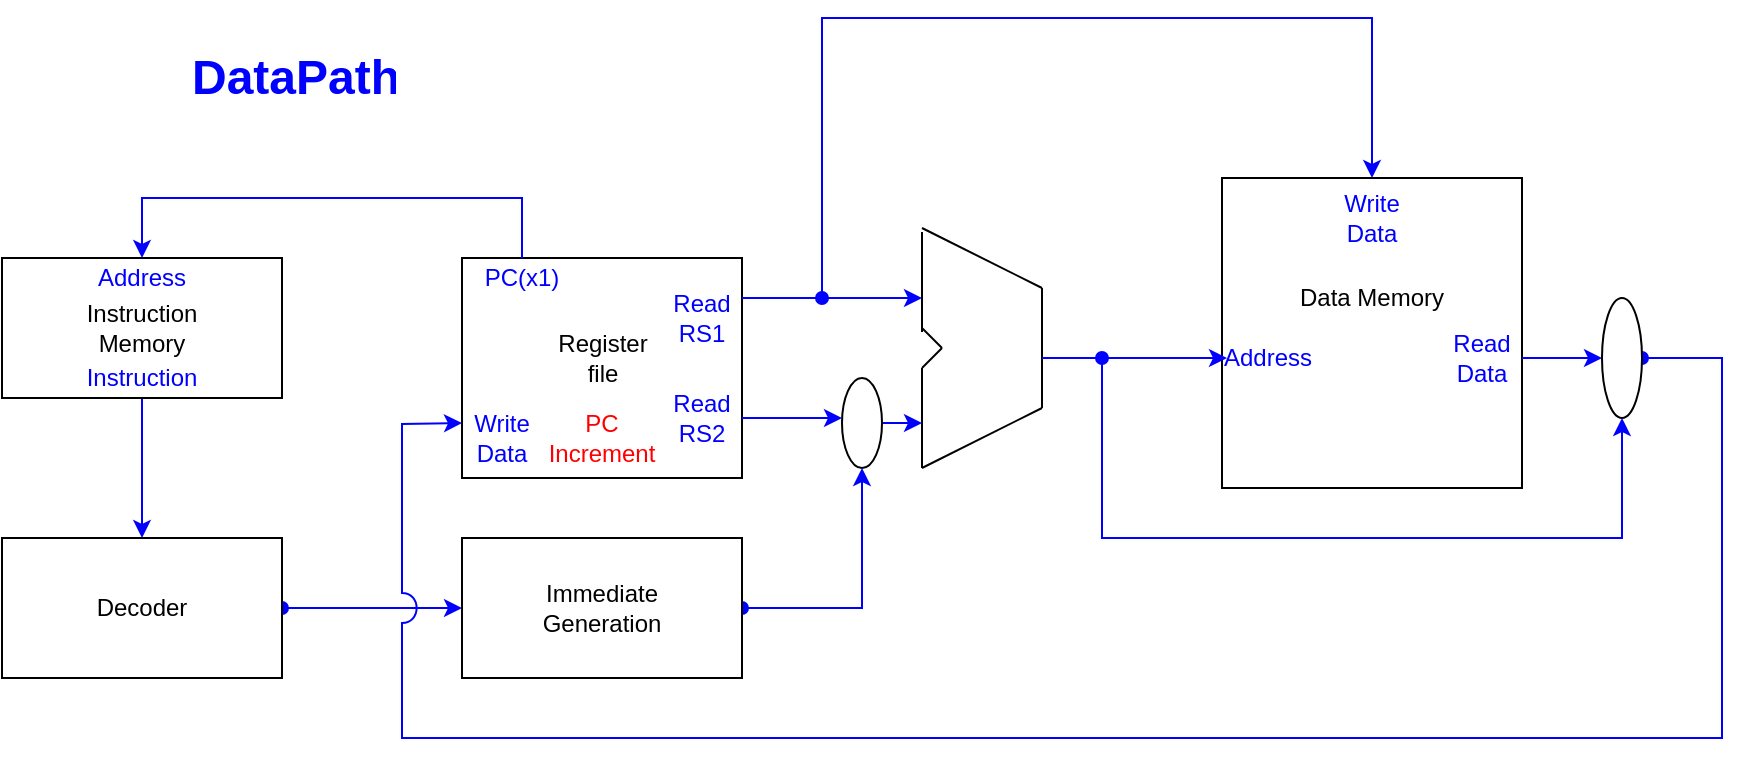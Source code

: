 <mxfile version="15.1.4" type="github" pages="2">
  <diagram id="IInxRaPjDB1M5F9Ouohi" name="DataPath">
    <mxGraphModel dx="710" dy="708" grid="1" gridSize="10" guides="1" tooltips="1" connect="1" arrows="1" fold="1" page="1" pageScale="1" pageWidth="850" pageHeight="1100" math="0" shadow="0">
      <root>
        <mxCell id="0" />
        <mxCell id="1" parent="0" />
        <mxCell id="6ykBK7ExuZMdlc3cMcjY-9" style="edgeStyle=orthogonalEdgeStyle;rounded=0;orthogonalLoop=1;jettySize=auto;html=1;fontColor=#0000FF;strokeColor=#0000FF;" parent="1" source="6ykBK7ExuZMdlc3cMcjY-1" target="6ykBK7ExuZMdlc3cMcjY-7" edge="1">
          <mxGeometry relative="1" as="geometry" />
        </mxCell>
        <mxCell id="6ykBK7ExuZMdlc3cMcjY-1" value="" style="rounded=0;whiteSpace=wrap;html=1;" parent="1" vertex="1">
          <mxGeometry x="120" y="270" width="140" height="70" as="geometry" />
        </mxCell>
        <mxCell id="6ykBK7ExuZMdlc3cMcjY-2" value="&lt;div align=&quot;center&quot;&gt;Instruction&lt;/div&gt;&lt;div align=&quot;center&quot;&gt;Memory&lt;br&gt;&lt;/div&gt;" style="text;html=1;strokeColor=none;fillColor=none;align=center;verticalAlign=middle;whiteSpace=wrap;rounded=0;" parent="1" vertex="1">
          <mxGeometry x="155" y="295" width="70" height="20" as="geometry" />
        </mxCell>
        <mxCell id="6ykBK7ExuZMdlc3cMcjY-4" value="Address" style="text;html=1;strokeColor=none;fillColor=none;align=center;verticalAlign=middle;whiteSpace=wrap;rounded=0;fontColor=#0000FF;" parent="1" vertex="1">
          <mxGeometry x="170" y="270" width="40" height="20" as="geometry" />
        </mxCell>
        <mxCell id="6ykBK7ExuZMdlc3cMcjY-6" value="Instruction" style="text;html=1;strokeColor=none;fillColor=none;align=center;verticalAlign=middle;whiteSpace=wrap;rounded=0;fontColor=#0000FF;" parent="1" vertex="1">
          <mxGeometry x="170" y="320" width="40" height="20" as="geometry" />
        </mxCell>
        <mxCell id="6ykBK7ExuZMdlc3cMcjY-48" style="edgeStyle=none;rounded=0;jumpStyle=arc;jumpSize=100;orthogonalLoop=1;jettySize=auto;html=1;exitX=1;exitY=0.5;exitDx=0;exitDy=0;fontColor=#0000FF;startArrow=oval;startFill=1;endArrow=classic;endFill=1;strokeColor=#0000FF;entryX=0;entryY=0.5;entryDx=0;entryDy=0;" parent="1" source="6ykBK7ExuZMdlc3cMcjY-7" target="6ykBK7ExuZMdlc3cMcjY-44" edge="1">
          <mxGeometry relative="1" as="geometry">
            <mxPoint x="340" y="445" as="targetPoint" />
          </mxGeometry>
        </mxCell>
        <mxCell id="6ykBK7ExuZMdlc3cMcjY-7" value="" style="rounded=0;whiteSpace=wrap;html=1;" parent="1" vertex="1">
          <mxGeometry x="120" y="410" width="140" height="70" as="geometry" />
        </mxCell>
        <mxCell id="6ykBK7ExuZMdlc3cMcjY-8" value="Decoder" style="text;html=1;strokeColor=none;fillColor=none;align=center;verticalAlign=middle;whiteSpace=wrap;rounded=0;" parent="1" vertex="1">
          <mxGeometry x="155" y="435" width="70" height="20" as="geometry" />
        </mxCell>
        <mxCell id="6ykBK7ExuZMdlc3cMcjY-10" value="" style="rounded=0;whiteSpace=wrap;html=1;" parent="1" vertex="1">
          <mxGeometry x="350" y="270" width="140" height="110" as="geometry" />
        </mxCell>
        <mxCell id="6ykBK7ExuZMdlc3cMcjY-11" value="Register file" style="text;html=1;strokeColor=none;fillColor=none;align=center;verticalAlign=middle;whiteSpace=wrap;rounded=0;" parent="1" vertex="1">
          <mxGeometry x="387.5" y="310" width="65" height="20" as="geometry" />
        </mxCell>
        <mxCell id="6ykBK7ExuZMdlc3cMcjY-13" style="edgeStyle=orthogonalEdgeStyle;rounded=0;orthogonalLoop=1;jettySize=auto;html=1;exitX=0.5;exitY=0;exitDx=0;exitDy=0;entryX=0.5;entryY=0;entryDx=0;entryDy=0;fontColor=#0000FF;strokeColor=#0000FF;" parent="1" source="6ykBK7ExuZMdlc3cMcjY-12" target="6ykBK7ExuZMdlc3cMcjY-4" edge="1">
          <mxGeometry relative="1" as="geometry">
            <Array as="points">
              <mxPoint x="380" y="240" />
              <mxPoint x="190" y="240" />
            </Array>
          </mxGeometry>
        </mxCell>
        <mxCell id="6ykBK7ExuZMdlc3cMcjY-12" value="PC(x1)" style="text;html=1;strokeColor=none;fillColor=none;align=center;verticalAlign=middle;whiteSpace=wrap;rounded=0;fontColor=#0000FF;" parent="1" vertex="1">
          <mxGeometry x="360" y="270" width="40" height="20" as="geometry" />
        </mxCell>
        <mxCell id="6ykBK7ExuZMdlc3cMcjY-14" value="Write Data" style="text;html=1;strokeColor=none;fillColor=none;align=center;verticalAlign=middle;whiteSpace=wrap;rounded=0;fontColor=#0000FF;" parent="1" vertex="1">
          <mxGeometry x="350" y="350" width="40" height="20" as="geometry" />
        </mxCell>
        <mxCell id="6ykBK7ExuZMdlc3cMcjY-25" style="edgeStyle=orthogonalEdgeStyle;rounded=0;orthogonalLoop=1;jettySize=auto;html=1;exitX=1;exitY=0;exitDx=0;exitDy=0;fontColor=#0000FF;strokeColor=#0000FF;" parent="1" source="6ykBK7ExuZMdlc3cMcjY-15" edge="1">
          <mxGeometry relative="1" as="geometry">
            <mxPoint x="580" y="290" as="targetPoint" />
            <Array as="points">
              <mxPoint x="510" y="290" />
              <mxPoint x="510" y="290" />
            </Array>
          </mxGeometry>
        </mxCell>
        <mxCell id="6ykBK7ExuZMdlc3cMcjY-15" value="Read RS1" style="text;html=1;strokeColor=none;fillColor=none;align=center;verticalAlign=middle;whiteSpace=wrap;rounded=0;fontColor=#0000FF;" parent="1" vertex="1">
          <mxGeometry x="450" y="290" width="40" height="20" as="geometry" />
        </mxCell>
        <mxCell id="6ykBK7ExuZMdlc3cMcjY-26" style="edgeStyle=orthogonalEdgeStyle;rounded=0;orthogonalLoop=1;jettySize=auto;html=1;exitX=1;exitY=0.5;exitDx=0;exitDy=0;fontColor=#0000FF;strokeColor=#0000FF;" parent="1" source="6ykBK7ExuZMdlc3cMcjY-16" edge="1">
          <mxGeometry relative="1" as="geometry">
            <mxPoint x="540" y="350" as="targetPoint" />
          </mxGeometry>
        </mxCell>
        <mxCell id="6ykBK7ExuZMdlc3cMcjY-16" value="Read RS2" style="text;html=1;strokeColor=none;fillColor=none;align=center;verticalAlign=middle;whiteSpace=wrap;rounded=0;fontColor=#0000FF;" parent="1" vertex="1">
          <mxGeometry x="450" y="340" width="40" height="20" as="geometry" />
        </mxCell>
        <mxCell id="6ykBK7ExuZMdlc3cMcjY-17" value="&lt;font color=&quot;#ff0000&quot;&gt;PC Increment&lt;/font&gt;" style="text;html=1;strokeColor=none;fillColor=none;align=center;verticalAlign=middle;whiteSpace=wrap;rounded=0;fontColor=#0000FF;" parent="1" vertex="1">
          <mxGeometry x="400" y="350" width="40" height="20" as="geometry" />
        </mxCell>
        <mxCell id="6ykBK7ExuZMdlc3cMcjY-18" value="" style="endArrow=none;html=1;fontColor=#0000FF;" parent="1" edge="1">
          <mxGeometry width="50" height="50" relative="1" as="geometry">
            <mxPoint x="580" y="307" as="sourcePoint" />
            <mxPoint x="580" y="257" as="targetPoint" />
          </mxGeometry>
        </mxCell>
        <mxCell id="6ykBK7ExuZMdlc3cMcjY-19" value="" style="endArrow=none;html=1;fontColor=#0000FF;" parent="1" edge="1">
          <mxGeometry width="50" height="50" relative="1" as="geometry">
            <mxPoint x="580" y="375" as="sourcePoint" />
            <mxPoint x="580" y="325" as="targetPoint" />
          </mxGeometry>
        </mxCell>
        <mxCell id="6ykBK7ExuZMdlc3cMcjY-20" value="" style="endArrow=none;html=1;fontColor=#0000FF;strokeColor=#000000;" parent="1" edge="1">
          <mxGeometry width="50" height="50" relative="1" as="geometry">
            <mxPoint x="590" y="315" as="sourcePoint" />
            <mxPoint x="580" y="305" as="targetPoint" />
          </mxGeometry>
        </mxCell>
        <mxCell id="6ykBK7ExuZMdlc3cMcjY-21" value="" style="endArrow=none;html=1;fontColor=#0000FF;strokeColor=#000000;" parent="1" edge="1">
          <mxGeometry width="50" height="50" relative="1" as="geometry">
            <mxPoint x="580" y="325" as="sourcePoint" />
            <mxPoint x="590" y="315" as="targetPoint" />
          </mxGeometry>
        </mxCell>
        <mxCell id="6ykBK7ExuZMdlc3cMcjY-22" value="" style="endArrow=none;html=1;fontColor=#0000FF;" parent="1" edge="1">
          <mxGeometry width="50" height="50" relative="1" as="geometry">
            <mxPoint x="640" y="345" as="sourcePoint" />
            <mxPoint x="640" y="285" as="targetPoint" />
          </mxGeometry>
        </mxCell>
        <mxCell id="6ykBK7ExuZMdlc3cMcjY-23" value="" style="endArrow=none;html=1;fontColor=#0000FF;strokeColor=#000000;" parent="1" edge="1">
          <mxGeometry width="50" height="50" relative="1" as="geometry">
            <mxPoint x="580" y="375" as="sourcePoint" />
            <mxPoint x="640" y="345" as="targetPoint" />
          </mxGeometry>
        </mxCell>
        <mxCell id="6ykBK7ExuZMdlc3cMcjY-24" value="" style="endArrow=none;html=1;fontColor=#0000FF;strokeColor=#000000;" parent="1" edge="1">
          <mxGeometry width="50" height="50" relative="1" as="geometry">
            <mxPoint x="640" y="285" as="sourcePoint" />
            <mxPoint x="580" y="255" as="targetPoint" />
          </mxGeometry>
        </mxCell>
        <mxCell id="6ykBK7ExuZMdlc3cMcjY-28" value="" style="rounded=0;whiteSpace=wrap;html=1;fontColor=#0000FF;" parent="1" vertex="1">
          <mxGeometry x="730" y="230" width="150" height="155" as="geometry" />
        </mxCell>
        <mxCell id="6ykBK7ExuZMdlc3cMcjY-31" style="edgeStyle=orthogonalEdgeStyle;rounded=0;orthogonalLoop=1;jettySize=auto;html=1;exitX=1;exitY=0.5;exitDx=0;exitDy=0;fontColor=#0000FF;strokeColor=#0000FF;" parent="1" source="6ykBK7ExuZMdlc3cMcjY-29" edge="1">
          <mxGeometry relative="1" as="geometry">
            <mxPoint x="580" y="353" as="targetPoint" />
          </mxGeometry>
        </mxCell>
        <mxCell id="6ykBK7ExuZMdlc3cMcjY-29" value="" style="ellipse;whiteSpace=wrap;html=1;fontColor=#0000FF;" parent="1" vertex="1">
          <mxGeometry x="540" y="330" width="20" height="45" as="geometry" />
        </mxCell>
        <mxCell id="6ykBK7ExuZMdlc3cMcjY-34" value="" style="endArrow=classic;html=1;fontColor=#0000FF;strokeColor=#0000FF;entryX=0;entryY=0.5;entryDx=0;entryDy=0;" parent="1" target="6ykBK7ExuZMdlc3cMcjY-36" edge="1">
          <mxGeometry width="50" height="50" relative="1" as="geometry">
            <mxPoint x="640" y="320" as="sourcePoint" />
            <mxPoint x="730" y="316" as="targetPoint" />
          </mxGeometry>
        </mxCell>
        <mxCell id="6ykBK7ExuZMdlc3cMcjY-35" value="Data Memory" style="text;html=1;strokeColor=none;fillColor=none;align=center;verticalAlign=middle;whiteSpace=wrap;rounded=0;" parent="1" vertex="1">
          <mxGeometry x="766.25" y="280" width="77.5" height="20" as="geometry" />
        </mxCell>
        <mxCell id="6ykBK7ExuZMdlc3cMcjY-36" value="Address" style="text;html=1;strokeColor=none;fillColor=none;align=center;verticalAlign=middle;whiteSpace=wrap;rounded=0;fontColor=#0000FF;" parent="1" vertex="1">
          <mxGeometry x="732.5" y="310" width="40" height="20" as="geometry" />
        </mxCell>
        <mxCell id="6ykBK7ExuZMdlc3cMcjY-39" value="" style="edgeStyle=orthogonalEdgeStyle;rounded=0;orthogonalLoop=1;jettySize=auto;html=1;fontColor=#0000FF;endArrow=classic;endFill=1;strokeColor=#0000FF;" parent="1" source="6ykBK7ExuZMdlc3cMcjY-37" target="6ykBK7ExuZMdlc3cMcjY-38" edge="1">
          <mxGeometry relative="1" as="geometry" />
        </mxCell>
        <mxCell id="6ykBK7ExuZMdlc3cMcjY-37" value="Read Data" style="text;html=1;strokeColor=none;fillColor=none;align=center;verticalAlign=middle;whiteSpace=wrap;rounded=0;fontColor=#0000FF;" parent="1" vertex="1">
          <mxGeometry x="840" y="310" width="40" height="20" as="geometry" />
        </mxCell>
        <mxCell id="6ykBK7ExuZMdlc3cMcjY-49" style="edgeStyle=none;rounded=0;jumpStyle=arc;jumpSize=15;orthogonalLoop=1;jettySize=auto;html=1;exitX=1;exitY=0.5;exitDx=0;exitDy=0;fontColor=#0000FF;startArrow=oval;startFill=1;endArrow=classic;endFill=1;strokeColor=#0000FF;entryX=0;entryY=0.75;entryDx=0;entryDy=0;" parent="1" source="6ykBK7ExuZMdlc3cMcjY-38" target="6ykBK7ExuZMdlc3cMcjY-10" edge="1">
          <mxGeometry relative="1" as="geometry">
            <mxPoint x="300" y="510" as="targetPoint" />
            <Array as="points">
              <mxPoint x="980" y="320" />
              <mxPoint x="980" y="510" />
              <mxPoint x="630" y="510" />
              <mxPoint x="320" y="510" />
              <mxPoint x="320" y="353" />
            </Array>
          </mxGeometry>
        </mxCell>
        <mxCell id="6ykBK7ExuZMdlc3cMcjY-38" value="" style="ellipse;whiteSpace=wrap;html=1;fontColor=#0000FF;" parent="1" vertex="1">
          <mxGeometry x="920" y="290" width="20" height="60" as="geometry" />
        </mxCell>
        <mxCell id="6ykBK7ExuZMdlc3cMcjY-40" value="" style="endArrow=classic;html=1;fontColor=#0000FF;strokeColor=#0000FF;entryX=0.5;entryY=1;entryDx=0;entryDy=0;rounded=0;startArrow=oval;startFill=1;" parent="1" target="6ykBK7ExuZMdlc3cMcjY-38" edge="1">
          <mxGeometry width="50" height="50" relative="1" as="geometry">
            <mxPoint x="670" y="320" as="sourcePoint" />
            <mxPoint x="910" y="420" as="targetPoint" />
            <Array as="points">
              <mxPoint x="670" y="410" />
              <mxPoint x="930" y="410" />
            </Array>
          </mxGeometry>
        </mxCell>
        <mxCell id="6ykBK7ExuZMdlc3cMcjY-42" value="Write Data" style="text;html=1;strokeColor=none;fillColor=none;align=center;verticalAlign=middle;whiteSpace=wrap;rounded=0;fontColor=#0000FF;" parent="1" vertex="1">
          <mxGeometry x="785" y="240" width="40" height="20" as="geometry" />
        </mxCell>
        <mxCell id="6ykBK7ExuZMdlc3cMcjY-43" value="" style="endArrow=classic;html=1;fontColor=#0000FF;strokeColor=#0000FF;entryX=0.5;entryY=0;entryDx=0;entryDy=0;rounded=0;startArrow=oval;startFill=1;" parent="1" target="6ykBK7ExuZMdlc3cMcjY-28" edge="1">
          <mxGeometry width="50" height="50" relative="1" as="geometry">
            <mxPoint x="530" y="290" as="sourcePoint" />
            <mxPoint x="550" y="340" as="targetPoint" />
            <Array as="points">
              <mxPoint x="530" y="150" />
              <mxPoint x="805" y="150" />
            </Array>
          </mxGeometry>
        </mxCell>
        <mxCell id="6ykBK7ExuZMdlc3cMcjY-50" style="edgeStyle=none;rounded=0;jumpStyle=arc;jumpSize=15;orthogonalLoop=1;jettySize=auto;html=1;exitX=1;exitY=0.5;exitDx=0;exitDy=0;entryX=0.5;entryY=1;entryDx=0;entryDy=0;fontColor=#0000FF;startArrow=oval;startFill=1;endArrow=classic;endFill=1;strokeColor=#0000FF;" parent="1" source="6ykBK7ExuZMdlc3cMcjY-44" target="6ykBK7ExuZMdlc3cMcjY-29" edge="1">
          <mxGeometry relative="1" as="geometry">
            <Array as="points">
              <mxPoint x="550" y="445" />
            </Array>
          </mxGeometry>
        </mxCell>
        <mxCell id="6ykBK7ExuZMdlc3cMcjY-44" value="" style="rounded=0;whiteSpace=wrap;html=1;" parent="1" vertex="1">
          <mxGeometry x="350" y="410" width="140" height="70" as="geometry" />
        </mxCell>
        <mxCell id="6ykBK7ExuZMdlc3cMcjY-45" value="Immediate Generation" style="text;html=1;strokeColor=none;fillColor=none;align=center;verticalAlign=middle;whiteSpace=wrap;rounded=0;" parent="1" vertex="1">
          <mxGeometry x="385" y="435" width="70" height="20" as="geometry" />
        </mxCell>
        <mxCell id="6ykBK7ExuZMdlc3cMcjY-51" value="&lt;h1&gt;DataPath&lt;/h1&gt;&lt;p&gt;&lt;br&gt;&lt;/p&gt;" style="text;html=1;strokeColor=none;fillColor=none;spacing=5;spacingTop=-20;whiteSpace=wrap;overflow=hidden;rounded=0;fontColor=#0000FF;" parent="1" vertex="1">
          <mxGeometry x="210" y="160" width="110" height="40" as="geometry" />
        </mxCell>
      </root>
    </mxGraphModel>
  </diagram>
  <diagram id="mDF_yeFzmRtgqxnm2Uce" name="RegisterFile">
    <mxGraphModel dx="710" dy="708" grid="1" gridSize="10" guides="1" tooltips="1" connect="1" arrows="1" fold="1" page="1" pageScale="1" pageWidth="850" pageHeight="1100" math="0" shadow="0">
      <root>
        <mxCell id="HeyO3wFch_CCyxyWLXWr-0" />
        <mxCell id="HeyO3wFch_CCyxyWLXWr-1" parent="HeyO3wFch_CCyxyWLXWr-0" />
        <mxCell id="HeyO3wFch_CCyxyWLXWr-6" value="x0" style="rounded=0;whiteSpace=wrap;html=1;" vertex="1" parent="HeyO3wFch_CCyxyWLXWr-1">
          <mxGeometry x="310" y="360" width="120" height="20" as="geometry" />
        </mxCell>
        <mxCell id="HeyO3wFch_CCyxyWLXWr-11" style="edgeStyle=orthogonalEdgeStyle;rounded=0;orthogonalLoop=1;jettySize=auto;html=1;exitX=0.5;exitY=1;exitDx=0;exitDy=0;" edge="1" parent="HeyO3wFch_CCyxyWLXWr-1" source="HeyO3wFch_CCyxyWLXWr-7">
          <mxGeometry relative="1" as="geometry">
            <mxPoint x="370" y="460" as="targetPoint" />
          </mxGeometry>
        </mxCell>
        <mxCell id="HeyO3wFch_CCyxyWLXWr-7" value="x1" style="rounded=0;whiteSpace=wrap;html=1;" vertex="1" parent="HeyO3wFch_CCyxyWLXWr-1">
          <mxGeometry x="310" y="410" width="120" height="20" as="geometry" />
        </mxCell>
        <mxCell id="HeyO3wFch_CCyxyWLXWr-8" value="" style="endArrow=none;html=1;rounded=0;" edge="1" parent="HeyO3wFch_CCyxyWLXWr-1">
          <mxGeometry width="50" height="50" relative="1" as="geometry">
            <mxPoint x="270" y="460" as="sourcePoint" />
            <mxPoint x="390" y="460" as="targetPoint" />
            <Array as="points">
              <mxPoint x="310" y="460" />
              <mxPoint x="330" y="490" />
              <mxPoint x="350" y="460" />
            </Array>
          </mxGeometry>
        </mxCell>
        <mxCell id="HeyO3wFch_CCyxyWLXWr-10" value="" style="endArrow=none;html=1;rounded=0;" edge="1" parent="HeyO3wFch_CCyxyWLXWr-1">
          <mxGeometry width="50" height="50" relative="1" as="geometry">
            <mxPoint x="270" y="460" as="sourcePoint" />
            <mxPoint x="390" y="460" as="targetPoint" />
            <Array as="points">
              <mxPoint x="300" y="520" />
              <mxPoint x="360" y="520" />
            </Array>
          </mxGeometry>
        </mxCell>
        <mxCell id="HeyO3wFch_CCyxyWLXWr-13" value="&lt;div&gt;+4&lt;br&gt;&lt;/div&gt;" style="text;html=1;strokeColor=none;fillColor=none;align=center;verticalAlign=middle;whiteSpace=wrap;rounded=0;" vertex="1" parent="HeyO3wFch_CCyxyWLXWr-1">
          <mxGeometry x="270" y="440" width="40" height="20" as="geometry" />
        </mxCell>
        <mxCell id="HeyO3wFch_CCyxyWLXWr-17" style="edgeStyle=orthogonalEdgeStyle;rounded=0;orthogonalLoop=1;jettySize=auto;html=1;exitX=0.5;exitY=0;exitDx=0;exitDy=0;entryX=0;entryY=0.5;entryDx=0;entryDy=0;" edge="1" parent="HeyO3wFch_CCyxyWLXWr-1" source="HeyO3wFch_CCyxyWLXWr-15" target="HeyO3wFch_CCyxyWLXWr-7">
          <mxGeometry relative="1" as="geometry">
            <mxPoint x="250" y="300" as="targetPoint" />
            <Array as="points">
              <mxPoint x="215" y="580" />
              <mxPoint x="215" y="420" />
            </Array>
          </mxGeometry>
        </mxCell>
        <mxCell id="HeyO3wFch_CCyxyWLXWr-15" value="" style="shape=trapezoid;perimeter=trapezoidPerimeter;whiteSpace=wrap;html=1;fixedSize=1;rotation=-90;" vertex="1" parent="HeyO3wFch_CCyxyWLXWr-1">
          <mxGeometry x="215" y="565" width="70" height="30" as="geometry" />
        </mxCell>
        <mxCell id="HeyO3wFch_CCyxyWLXWr-16" value="" style="endArrow=classic;html=1;" edge="1" parent="HeyO3wFch_CCyxyWLXWr-1">
          <mxGeometry width="50" height="50" relative="1" as="geometry">
            <mxPoint x="320" y="520" as="sourcePoint" />
            <mxPoint x="265" y="560" as="targetPoint" />
            <Array as="points">
              <mxPoint x="320" y="560" />
            </Array>
          </mxGeometry>
        </mxCell>
      </root>
    </mxGraphModel>
  </diagram>
</mxfile>
